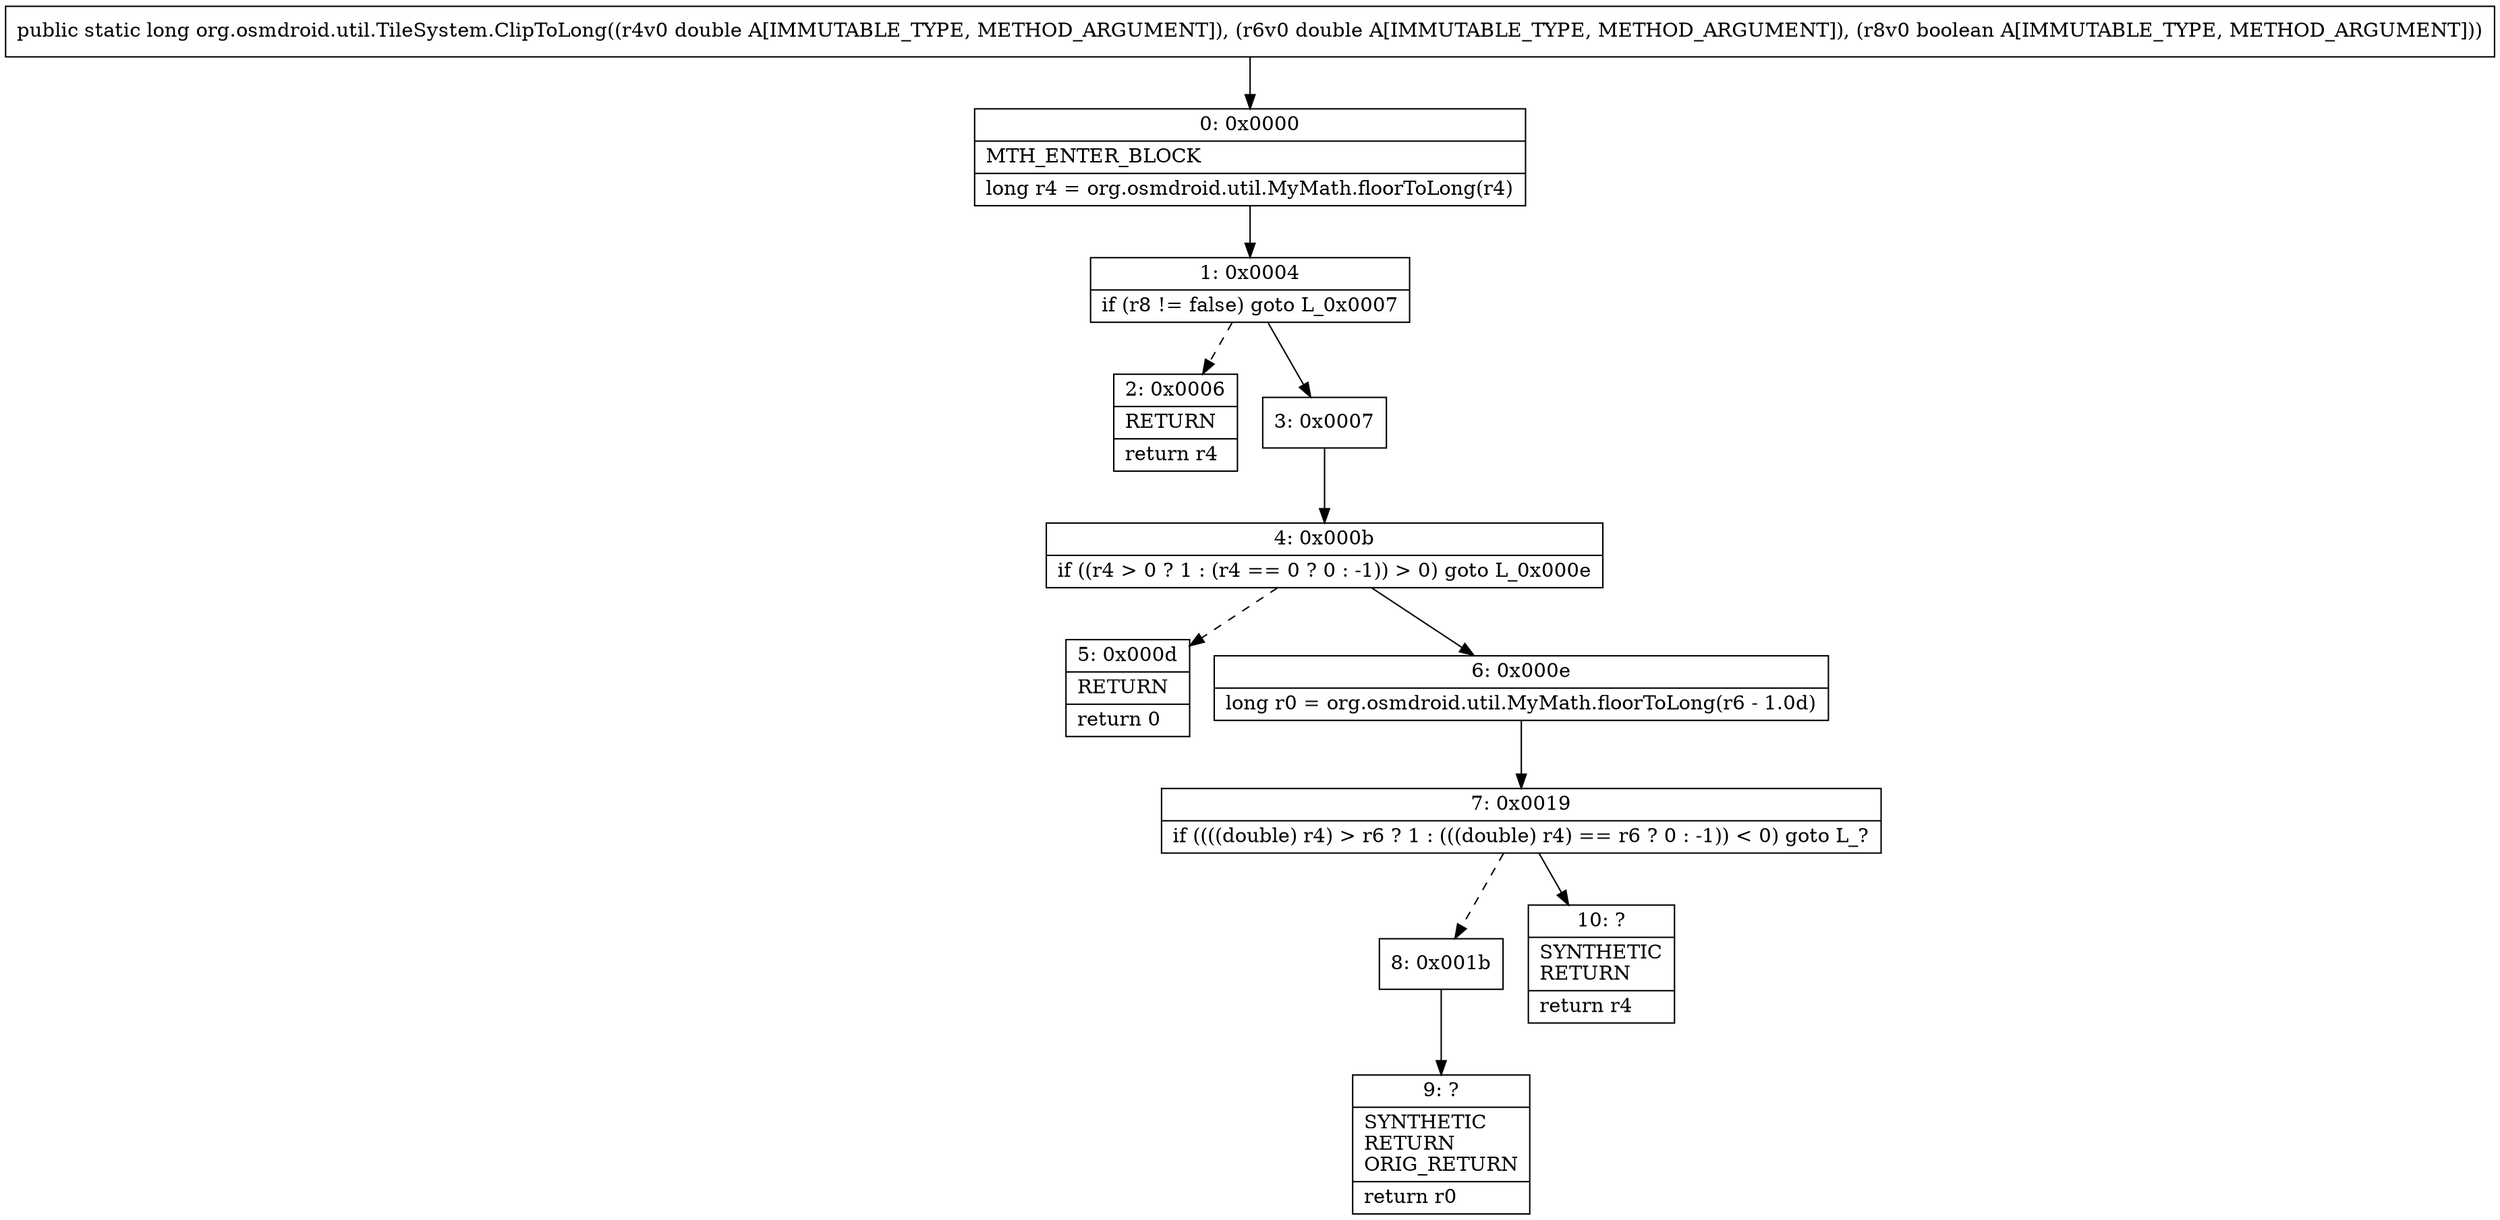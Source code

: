 digraph "CFG fororg.osmdroid.util.TileSystem.ClipToLong(DDZ)J" {
Node_0 [shape=record,label="{0\:\ 0x0000|MTH_ENTER_BLOCK\l|long r4 = org.osmdroid.util.MyMath.floorToLong(r4)\l}"];
Node_1 [shape=record,label="{1\:\ 0x0004|if (r8 != false) goto L_0x0007\l}"];
Node_2 [shape=record,label="{2\:\ 0x0006|RETURN\l|return r4\l}"];
Node_3 [shape=record,label="{3\:\ 0x0007}"];
Node_4 [shape=record,label="{4\:\ 0x000b|if ((r4 \> 0 ? 1 : (r4 == 0 ? 0 : \-1)) \> 0) goto L_0x000e\l}"];
Node_5 [shape=record,label="{5\:\ 0x000d|RETURN\l|return 0\l}"];
Node_6 [shape=record,label="{6\:\ 0x000e|long r0 = org.osmdroid.util.MyMath.floorToLong(r6 \- 1.0d)\l}"];
Node_7 [shape=record,label="{7\:\ 0x0019|if ((((double) r4) \> r6 ? 1 : (((double) r4) == r6 ? 0 : \-1)) \< 0) goto L_?\l}"];
Node_8 [shape=record,label="{8\:\ 0x001b}"];
Node_9 [shape=record,label="{9\:\ ?|SYNTHETIC\lRETURN\lORIG_RETURN\l|return r0\l}"];
Node_10 [shape=record,label="{10\:\ ?|SYNTHETIC\lRETURN\l|return r4\l}"];
MethodNode[shape=record,label="{public static long org.osmdroid.util.TileSystem.ClipToLong((r4v0 double A[IMMUTABLE_TYPE, METHOD_ARGUMENT]), (r6v0 double A[IMMUTABLE_TYPE, METHOD_ARGUMENT]), (r8v0 boolean A[IMMUTABLE_TYPE, METHOD_ARGUMENT])) }"];
MethodNode -> Node_0;
Node_0 -> Node_1;
Node_1 -> Node_2[style=dashed];
Node_1 -> Node_3;
Node_3 -> Node_4;
Node_4 -> Node_5[style=dashed];
Node_4 -> Node_6;
Node_6 -> Node_7;
Node_7 -> Node_8[style=dashed];
Node_7 -> Node_10;
Node_8 -> Node_9;
}

